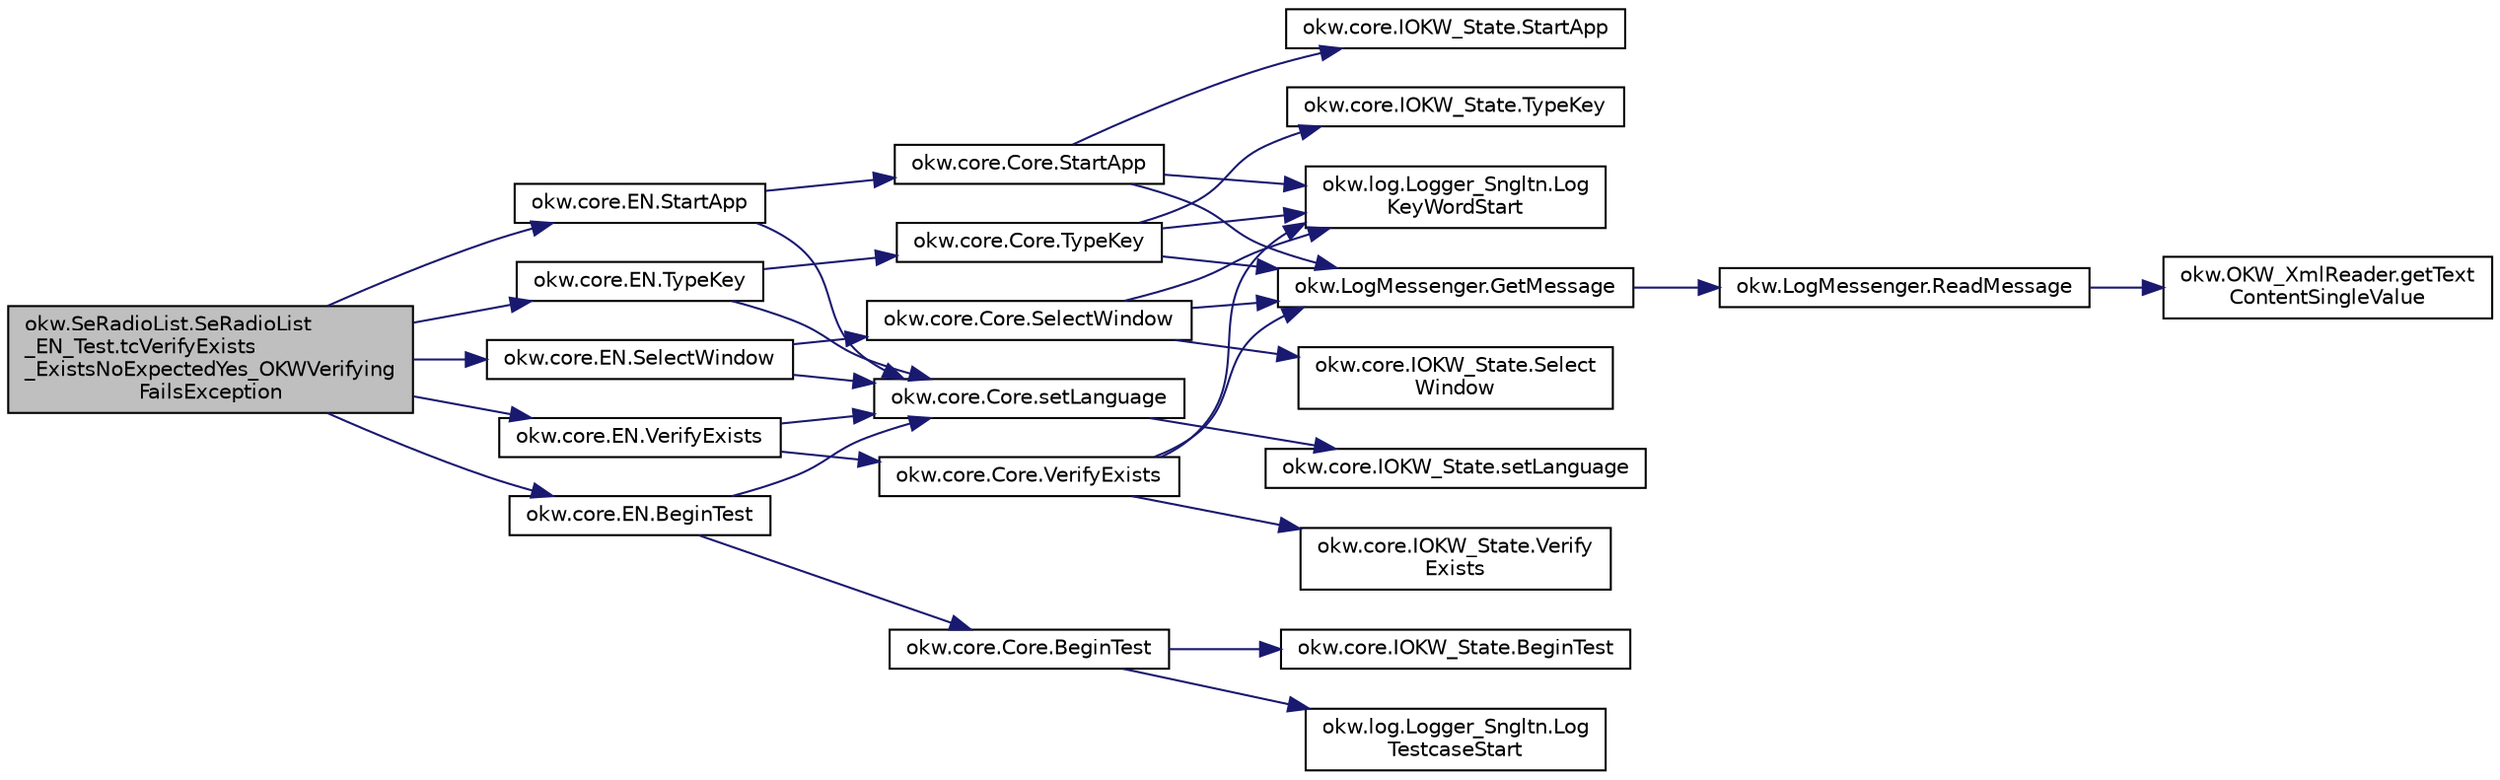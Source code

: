 digraph "okw.SeRadioList.SeRadioList_EN_Test.tcVerifyExists_ExistsNoExpectedYes_OKWVerifyingFailsException"
{
 // INTERACTIVE_SVG=YES
 // LATEX_PDF_SIZE
  edge [fontname="Helvetica",fontsize="10",labelfontname="Helvetica",labelfontsize="10"];
  node [fontname="Helvetica",fontsize="10",shape=record];
  rankdir="LR";
  Node630 [label="okw.SeRadioList.SeRadioList\l_EN_Test.tcVerifyExists\l_ExistsNoExpectedYes_OKWVerifying\lFailsException",height=0.2,width=0.4,color="black", fillcolor="grey75", style="filled", fontcolor="black",tooltip="Prüft die Methode SeRadioList.VerifyExists."];
  Node630 -> Node631 [color="midnightblue",fontsize="10",style="solid",fontname="Helvetica"];
  Node631 [label="okw.core.EN.BeginTest",height=0.2,width=0.4,color="black", fillcolor="white", style="filled",URL="$classokw_1_1core_1_1_e_n.html#aef613b0a3e6bb8a9623984db145cae69",tooltip="Markiert den Anfang eines neuen Testfalls."];
  Node631 -> Node632 [color="midnightblue",fontsize="10",style="solid",fontname="Helvetica"];
  Node632 [label="okw.core.Core.setLanguage",height=0.2,width=0.4,color="black", fillcolor="white", style="filled",URL="$classokw_1_1core_1_1_core.html#ab4e0f723d27cb11c944ec4c82c426100",tooltip="Setzt die Sprache auf den gegebenen wert Language."];
  Node632 -> Node633 [color="midnightblue",fontsize="10",style="solid",fontname="Helvetica"];
  Node633 [label="okw.core.IOKW_State.setLanguage",height=0.2,width=0.4,color="black", fillcolor="white", style="filled",URL="$interfaceokw_1_1core_1_1_i_o_k_w___state.html#a866baa0bde08a47418f54d63bdb56097",tooltip="Interne Methode zum setzen der Sprache für die sprachabhängigen Ausgaben der Dokumentation (Log)."];
  Node631 -> Node634 [color="midnightblue",fontsize="10",style="solid",fontname="Helvetica"];
  Node634 [label="okw.core.Core.BeginTest",height=0.2,width=0.4,color="black", fillcolor="white", style="filled",URL="$classokw_1_1core_1_1_core.html#acfefe92468c9eb9e951846372726c4d8",tooltip="Markiert den Anfang eines neuen Testfalls."];
  Node634 -> Node635 [color="midnightblue",fontsize="10",style="solid",fontname="Helvetica"];
  Node635 [label="okw.log.Logger_Sngltn.Log\lTestcaseStart",height=0.2,width=0.4,color="black", fillcolor="white", style="filled",URL="$classokw_1_1log_1_1_logger___sngltn.html#a60f4ad59db847ae61df928f9920f3deb",tooltip="Ausgabe des Testfalls."];
  Node634 -> Node636 [color="midnightblue",fontsize="10",style="solid",fontname="Helvetica"];
  Node636 [label="okw.core.IOKW_State.BeginTest",height=0.2,width=0.4,color="black", fillcolor="white", style="filled",URL="$interfaceokw_1_1core_1_1_i_o_k_w___state.html#ae5480ddb1fc37eade5d899d335bc4b13",tooltip="Markiert den Anfang eines neuen Testfalls."];
  Node630 -> Node637 [color="midnightblue",fontsize="10",style="solid",fontname="Helvetica"];
  Node637 [label="okw.core.EN.StartApp",height=0.2,width=0.4,color="black", fillcolor="white", style="filled",URL="$classokw_1_1core_1_1_e_n.html#aaa7465ee7f135c724668d8b22dc2219f",tooltip="Startet die gegebene Anwendung."];
  Node637 -> Node632 [color="midnightblue",fontsize="10",style="solid",fontname="Helvetica"];
  Node637 -> Node638 [color="midnightblue",fontsize="10",style="solid",fontname="Helvetica"];
  Node638 [label="okw.core.Core.StartApp",height=0.2,width=0.4,color="black", fillcolor="white", style="filled",URL="$classokw_1_1core_1_1_core.html#ac20a22275b6aea1c4e551dce1fd0c1e9",tooltip="Startet die gegebene Anwendung."];
  Node638 -> Node639 [color="midnightblue",fontsize="10",style="solid",fontname="Helvetica"];
  Node639 [label="okw.log.Logger_Sngltn.Log\lKeyWordStart",height=0.2,width=0.4,color="black", fillcolor="white", style="filled",URL="$classokw_1_1log_1_1_logger___sngltn.html#a70ec25e200e00ecefc544e8fd371d2ef",tooltip="Ausgabe eines Schlüsselwortes."];
  Node638 -> Node640 [color="midnightblue",fontsize="10",style="solid",fontname="Helvetica"];
  Node640 [label="okw.LogMessenger.GetMessage",height=0.2,width=0.4,color="black", fillcolor="white", style="filled",URL="$classokw_1_1_log_messenger.html#af225d1f037d47b3b085175c09d78bdd2",tooltip="Holt die Log-Meldung für MethodeNmae/Textkey ohne weitere Parameter."];
  Node640 -> Node641 [color="midnightblue",fontsize="10",style="solid",fontname="Helvetica"];
  Node641 [label="okw.LogMessenger.ReadMessage",height=0.2,width=0.4,color="black", fillcolor="white", style="filled",URL="$classokw_1_1_log_messenger.html#a530cd6ab82ec82a04206a2e976ec06e3",tooltip="Interne Kernfunktion holt die Log-Meldung mit Platzhaltern aus der XML-Datei."];
  Node641 -> Node642 [color="midnightblue",fontsize="10",style="solid",fontname="Helvetica"];
  Node642 [label="okw.OKW_XmlReader.getText\lContentSingleValue",height=0.2,width=0.4,color="black", fillcolor="white", style="filled",URL="$classokw_1_1_o_k_w___xml_reader.html#ab920b5335a2e1429c14cc5f8e79f39eb",tooltip="Lies den TextContent eines Tag."];
  Node638 -> Node643 [color="midnightblue",fontsize="10",style="solid",fontname="Helvetica"];
  Node643 [label="okw.core.IOKW_State.StartApp",height=0.2,width=0.4,color="black", fillcolor="white", style="filled",URL="$interfaceokw_1_1core_1_1_i_o_k_w___state.html#a0ec9b7c60041061f1b01d85b703a27a8",tooltip="Startet die gegebene Anwendung."];
  Node630 -> Node644 [color="midnightblue",fontsize="10",style="solid",fontname="Helvetica"];
  Node644 [label="okw.core.EN.TypeKey",height=0.2,width=0.4,color="black", fillcolor="white", style="filled",URL="$classokw_1_1core_1_1_e_n.html#ae24d951e607b9b82af4f3b80e71285b9",tooltip="Tastatureingaben von Daten in das aktive Fensterobjekt."];
  Node644 -> Node632 [color="midnightblue",fontsize="10",style="solid",fontname="Helvetica"];
  Node644 -> Node645 [color="midnightblue",fontsize="10",style="solid",fontname="Helvetica"];
  Node645 [label="okw.core.Core.TypeKey",height=0.2,width=0.4,color="black", fillcolor="white", style="filled",URL="$classokw_1_1core_1_1_core.html#ad09bf3a237b88913dbe9ebc228db1cf3",tooltip="Tastatureingaben von Daten in das aktive Fensterobjekt."];
  Node645 -> Node639 [color="midnightblue",fontsize="10",style="solid",fontname="Helvetica"];
  Node645 -> Node640 [color="midnightblue",fontsize="10",style="solid",fontname="Helvetica"];
  Node645 -> Node646 [color="midnightblue",fontsize="10",style="solid",fontname="Helvetica"];
  Node646 [label="okw.core.IOKW_State.TypeKey",height=0.2,width=0.4,color="black", fillcolor="white", style="filled",URL="$interfaceokw_1_1core_1_1_i_o_k_w___state.html#a0466b45ed636074a1b6cd52de6b5fdd6",tooltip="Tastatureingaben von Daten in das aktive Fensterobjekt."];
  Node630 -> Node647 [color="midnightblue",fontsize="10",style="solid",fontname="Helvetica"];
  Node647 [label="okw.core.EN.SelectWindow",height=0.2,width=0.4,color="black", fillcolor="white", style="filled",URL="$classokw_1_1core_1_1_e_n.html#a2b61c2b39a9cfdbdfd25fe0e3d43785b",tooltip="Setzt den Kontext auf das gegebene Fenster."];
  Node647 -> Node632 [color="midnightblue",fontsize="10",style="solid",fontname="Helvetica"];
  Node647 -> Node648 [color="midnightblue",fontsize="10",style="solid",fontname="Helvetica"];
  Node648 [label="okw.core.Core.SelectWindow",height=0.2,width=0.4,color="black", fillcolor="white", style="filled",URL="$classokw_1_1core_1_1_core.html#a6a68660eb5e34965522896e2a5c48314",tooltip="Setzt den Kontext auf das gegebene Fenster."];
  Node648 -> Node639 [color="midnightblue",fontsize="10",style="solid",fontname="Helvetica"];
  Node648 -> Node640 [color="midnightblue",fontsize="10",style="solid",fontname="Helvetica"];
  Node648 -> Node649 [color="midnightblue",fontsize="10",style="solid",fontname="Helvetica"];
  Node649 [label="okw.core.IOKW_State.Select\lWindow",height=0.2,width=0.4,color="black", fillcolor="white", style="filled",URL="$interfaceokw_1_1core_1_1_i_o_k_w___state.html#ad4fc9610ed5b1176590a45b55e6ac7f0",tooltip="Setzt den Kontext auf das gegebene Fenster."];
  Node630 -> Node650 [color="midnightblue",fontsize="10",style="solid",fontname="Helvetica"];
  Node650 [label="okw.core.EN.VerifyExists",height=0.2,width=0.4,color="black", fillcolor="white", style="filled",URL="$classokw_1_1core_1_1_e_n.html#afbdb32a44d83abbf58222e5920004f28",tooltip="Prüft, ob das gegebene Objekt existiert."];
  Node650 -> Node632 [color="midnightblue",fontsize="10",style="solid",fontname="Helvetica"];
  Node650 -> Node651 [color="midnightblue",fontsize="10",style="solid",fontname="Helvetica"];
  Node651 [label="okw.core.Core.VerifyExists",height=0.2,width=0.4,color="black", fillcolor="white", style="filled",URL="$classokw_1_1core_1_1_core.html#a47af0e08b2bde199fc5d10dee040ac1b",tooltip="Prüft, ob das gegebene Objekt existiert."];
  Node651 -> Node639 [color="midnightblue",fontsize="10",style="solid",fontname="Helvetica"];
  Node651 -> Node640 [color="midnightblue",fontsize="10",style="solid",fontname="Helvetica"];
  Node651 -> Node652 [color="midnightblue",fontsize="10",style="solid",fontname="Helvetica"];
  Node652 [label="okw.core.IOKW_State.Verify\lExists",height=0.2,width=0.4,color="black", fillcolor="white", style="filled",URL="$interfaceokw_1_1core_1_1_i_o_k_w___state.html#aac781d7e7b1f3ea4ca2d138733f7f2f6",tooltip="Prüft, ob das gegebene Objekt existiert."];
}
